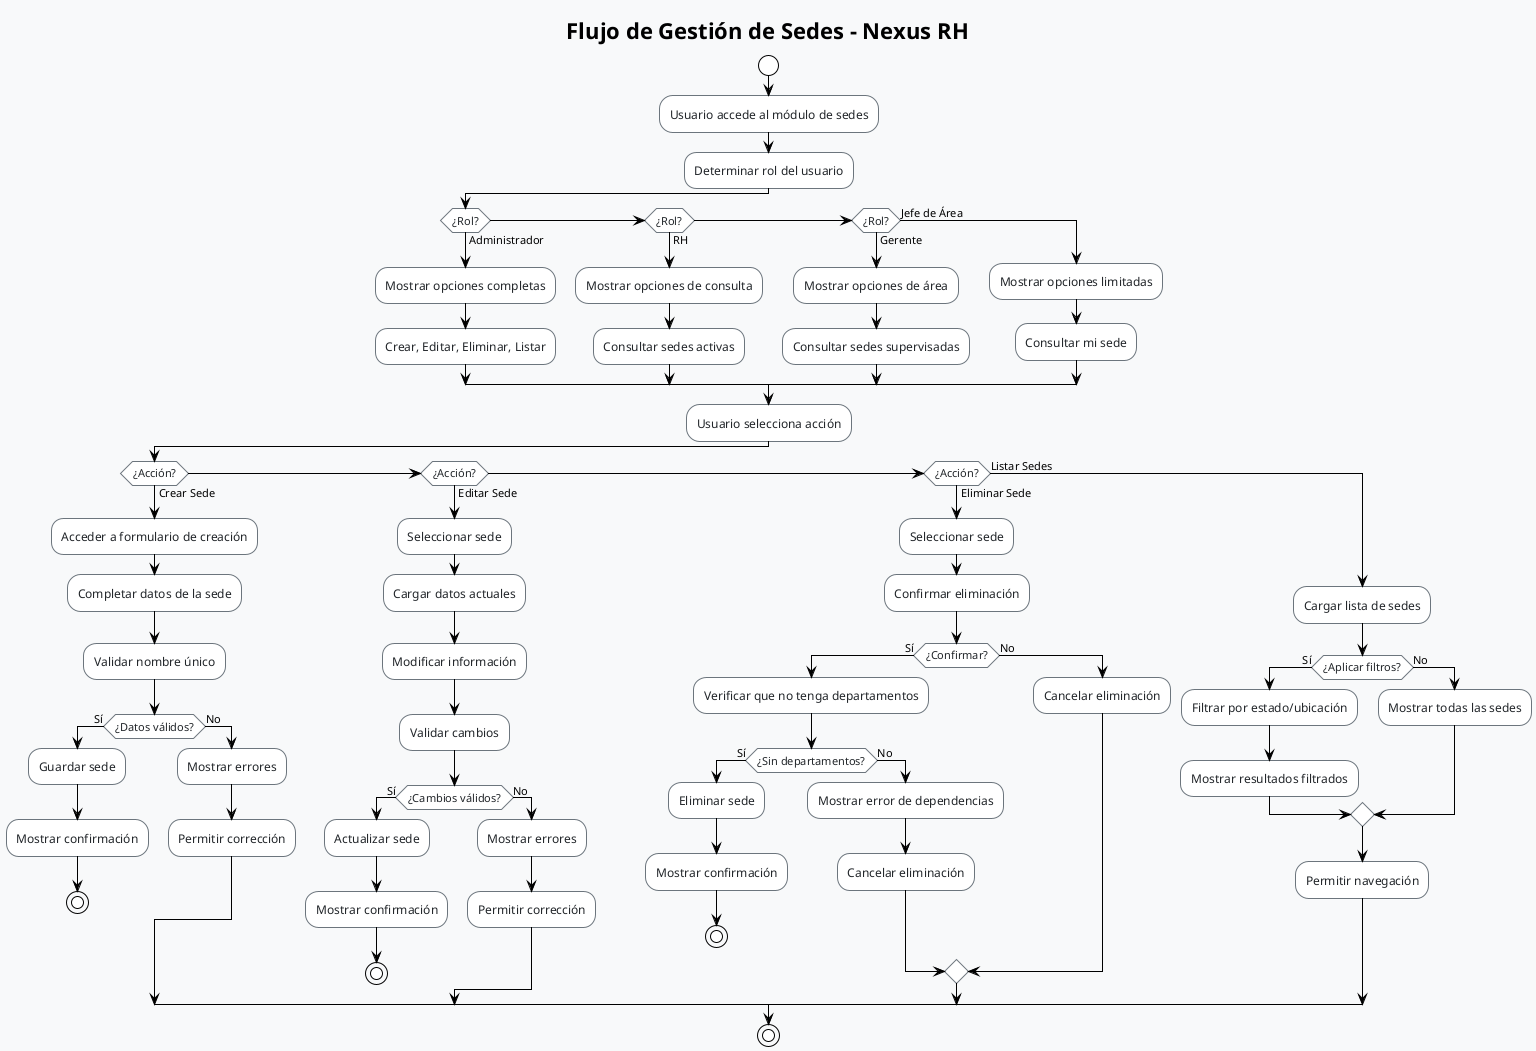 @startuml "Nexus RH - Flujo de Gestión de Sedes"
!theme plain
skinparam backgroundColor #F8F9FA
skinparam activity {
    BackgroundColor #FFFFFF
    BorderColor #6c757d
    FontColor #212529
}
skinparam diamond {
    BackgroundColor #FFF3CD
    BorderColor #FFC107
    FontColor #856404
}
skinparam start {
    BackgroundColor #D4EDDA
    BorderColor #28A745
    FontColor #155724
}
skinparam stop {
    BackgroundColor #F8D7DA
    BorderColor #DC3545
    FontColor #721C24
}

title "Flujo de Gestión de Sedes - Nexus RH"

start

:Usuario accede al módulo de sedes;

:Determinar rol del usuario;

if (¿Rol?) then (Administrador)
    :Mostrar opciones completas;
    :Crear, Editar, Eliminar, Listar;
elseif (¿Rol?) then (RH)
    :Mostrar opciones de consulta;
    :Consultar sedes activas;
elseif (¿Rol?) then (Gerente)
    :Mostrar opciones de área;
    :Consultar sedes supervisadas;
else (Jefe de Área)
    :Mostrar opciones limitadas;
    :Consultar mi sede;
endif

:Usuario selecciona acción;

if (¿Acción?) then (Crear Sede)
    :Acceder a formulario de creación;
    :Completar datos de la sede;
    :Validar nombre único;
    
    if (¿Datos válidos?) then (Sí)
        :Guardar sede;
        :Mostrar confirmación;
        stop
    else (No)
        :Mostrar errores;
        :Permitir corrección;
    endif
    
elseif (¿Acción?) then (Editar Sede)
    :Seleccionar sede;
    :Cargar datos actuales;
    :Modificar información;
    :Validar cambios;
    
    if (¿Cambios válidos?) then (Sí)
        :Actualizar sede;
        :Mostrar confirmación;
        stop
    else (No)
        :Mostrar errores;
        :Permitir corrección;
    endif
    
elseif (¿Acción?) then (Eliminar Sede)
    :Seleccionar sede;
    :Confirmar eliminación;
    
    if (¿Confirmar?) then (Sí)
        :Verificar que no tenga departamentos;
        
        if (¿Sin departamentos?) then (Sí)
            :Eliminar sede;
            :Mostrar confirmación;
            stop
        else (No)
            :Mostrar error de dependencias;
            :Cancelar eliminación;
        endif
    else (No)
        :Cancelar eliminación;
    endif
    
else (Listar Sedes)
    :Cargar lista de sedes;
    
    if (¿Aplicar filtros?) then (Sí)
        :Filtrar por estado/ubicación;
        :Mostrar resultados filtrados;
    else (No)
        :Mostrar todas las sedes;
    endif
    
    :Permitir navegación;
endif

stop

@enduml 